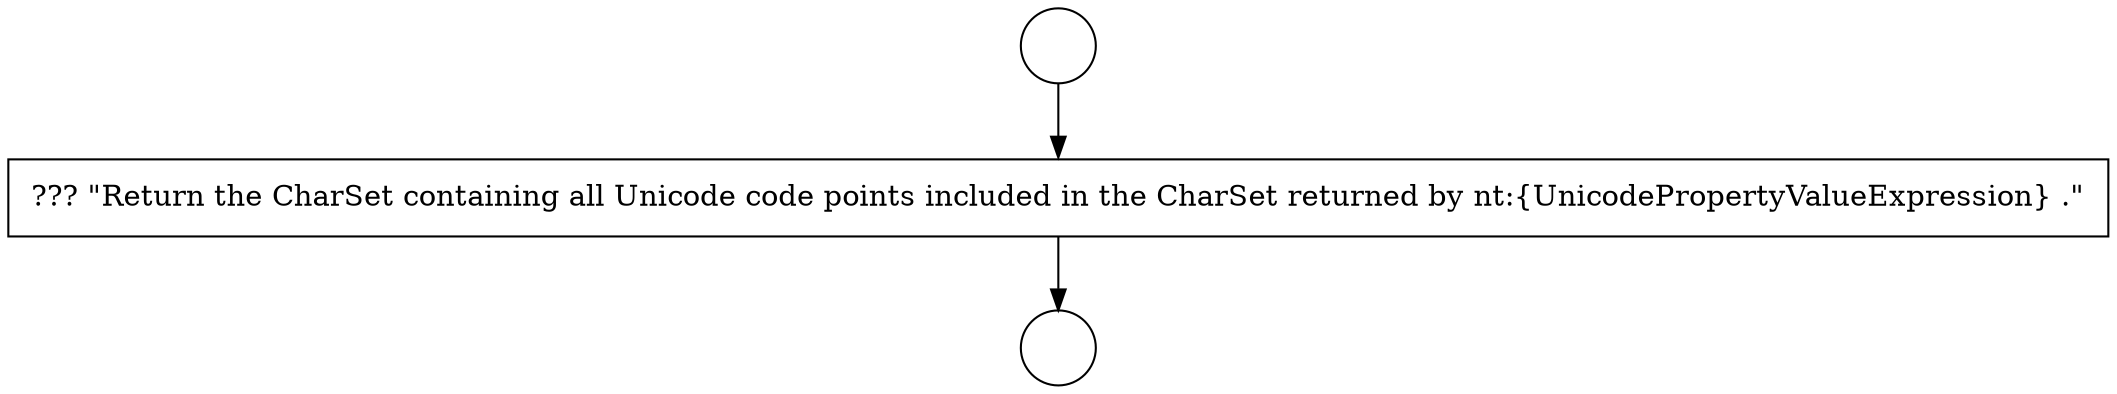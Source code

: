 digraph {
  node14871 [shape=circle label=" " color="black" fillcolor="white" style=filled]
  node14873 [shape=none, margin=0, label=<<font color="black">
    <table border="0" cellborder="1" cellspacing="0" cellpadding="10">
      <tr><td align="left">??? &quot;Return the CharSet containing all Unicode code points included in the CharSet returned by nt:{UnicodePropertyValueExpression} .&quot;</td></tr>
    </table>
  </font>> color="black" fillcolor="white" style=filled]
  node14872 [shape=circle label=" " color="black" fillcolor="white" style=filled]
  node14871 -> node14873 [ color="black"]
  node14873 -> node14872 [ color="black"]
}
